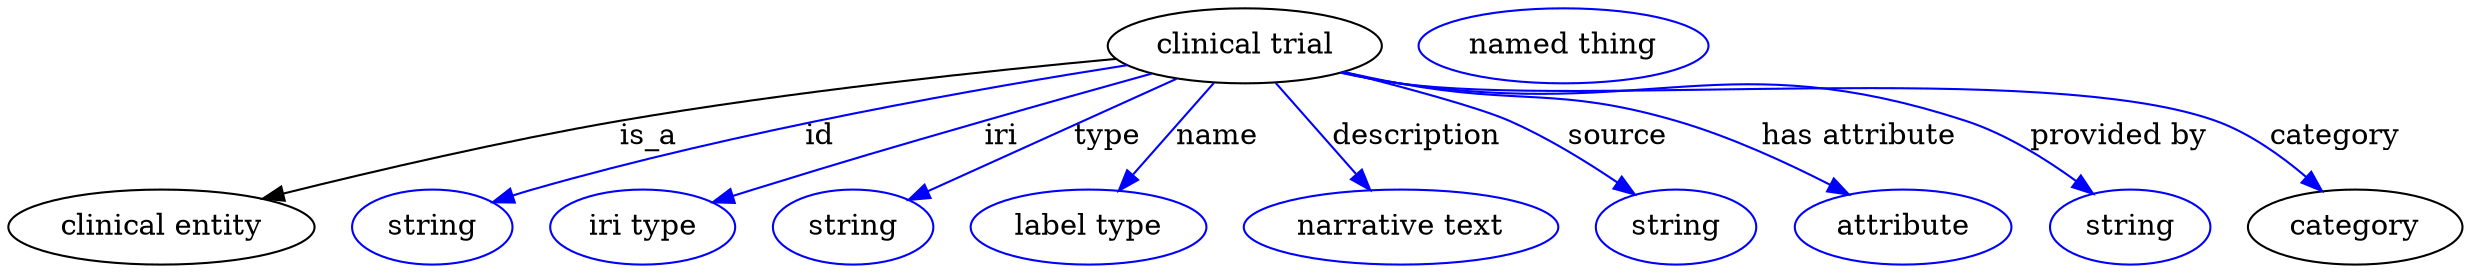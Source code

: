 digraph {
	graph [bb="0,0,1175.8,123"];
	node [label="\N"];
	"clinical trial"	[height=0.5,
		label="clinical trial",
		pos="593.44,105",
		width=1.8234];
	"clinical entity"	[height=0.5,
		pos="73.443,18",
		width=2.0401];
	"clinical trial" -> "clinical entity"	[label=is_a,
		lp="307.44,61.5",
		pos="e,122.07,31.633 531.69,98.749 470.84,93.115 375.36,83.045 293.44,69 238.29,59.543 176.17,45.068 132.05,34.122"];
	id	[color=blue,
		height=0.5,
		label=string,
		pos="203.44,18",
		width=1.0652];
	"clinical trial" -> id	[color=blue,
		label=id,
		lp="389.44,61.5",
		pos="e,232.45,29.922 537.09,95.711 468.74,84.993 350.39,64.289 251.44,36 248.34,35.113 245.15,34.133 241.95,33.106",
		style=solid];
	iri	[color=blue,
		height=0.5,
		label="iri type",
		pos="304.44,18",
		width=1.2277];
	"clinical trial" -> iri	[color=blue,
		label=iri,
		lp="476.44,61.5",
		pos="e,338.12,29.681 548.84,91.726 524.96,85.101 495.07,76.72 468.44,69 419.42,54.785 407.23,50.997 358.44,36 354.95,34.926 351.33,33.805 \
347.7,32.674",
		style=solid];
	type	[color=blue,
		height=0.5,
		label=string,
		pos="405.44,18",
		width=1.0652];
	"clinical trial" -> type	[color=blue,
		label=type,
		lp="527.44,61.5",
		pos="e,432.05,31.029 560.7,89.194 527.33,74.108 475.72,50.775 441.28,35.202",
		style=solid];
	name	[color=blue,
		height=0.5,
		label="label type",
		pos="518.44,18",
		width=1.5707];
	"clinical trial" -> name	[color=blue,
		label=name,
		lp="580.44,61.5",
		pos="e,532.98,35.469 578.63,87.207 567.56,74.669 552.28,57.35 539.89,43.302",
		style=solid];
	description	[color=blue,
		height=0.5,
		label="narrative text",
		pos="668.44,18",
		width=2.0943];
	"clinical trial" -> description	[color=blue,
		label=description,
		lp="675.94,61.5",
		pos="e,653.66,35.758 608.26,87.207 619.25,74.75 634.41,57.573 646.76,43.574",
		style=solid];
	source	[color=blue,
		height=0.5,
		label=string,
		pos="800.44,18",
		width=1.0652];
	"clinical trial" -> source	[color=blue,
		label=source,
		lp="772.44,61.5",
		pos="e,780.63,33.664 640.96,92.426 670.74,84.88 706.1,75.299 720.44,69 738.62,61.018 757.52,49.386 772.38,39.349",
		style=solid];
	"has attribute"	[color=blue,
		height=0.5,
		label=attribute,
		pos="908.44,18",
		width=1.4443];
	"clinical trial" -> "has attribute"	[color=blue,
		label="has attribute",
		lp="887.44,61.5",
		pos="e,882.24,33.845 640.68,92.472 649.55,90.501 658.75,88.583 667.44,87 726.13,76.311 743.18,85.717 800.44,69 825.73,61.619 852.61,49.19 \
873.23,38.572",
		style=solid];
	"provided by"	[color=blue,
		height=0.5,
		label=string,
		pos="1016.4,18",
		width=1.0652];
	"clinical trial" -> "provided by"	[color=blue,
		label="provided by",
		lp="1010.9,61.5",
		pos="e,998.58,34.212 639.81,92.158 648.92,90.169 658.44,88.324 667.44,87 786.87,69.431 823.79,106.76 938.44,69 957.17,62.833 975.84,51.11 \
990.22,40.565",
		style=solid];
	category	[height=0.5,
		pos="1124.4,18",
		width=1.4263];
	"clinical trial" -> category	[color=blue,
		label=category,
		lp="1114.9,61.5",
		pos="e,1108.5,35.294 639.39,92.099 648.63,90.089 658.3,88.251 667.44,87 753.4,75.24 975.76,98.228 1057.4,69 1073.4,63.279 1088.8,52.344 \
1100.8,42.155",
		style=solid];
	"named thing_category"	[color=blue,
		height=0.5,
		label="named thing",
		pos="746.44,105",
		width=1.9318];
}
